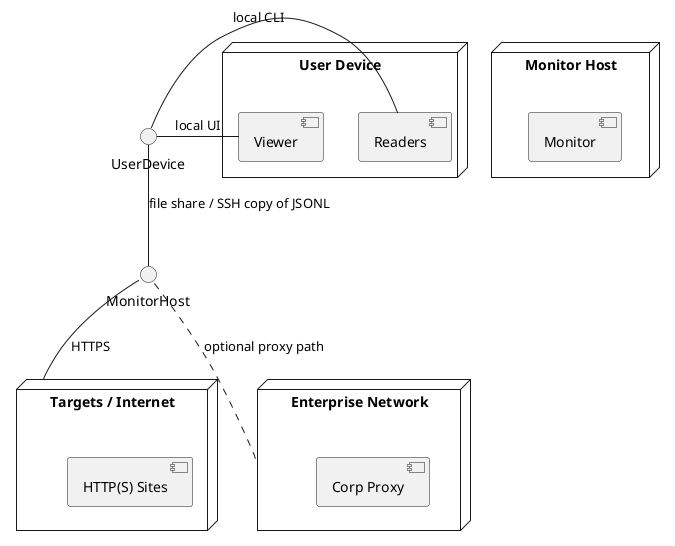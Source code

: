@startuml Deployment
node "User Device" {
  component Viewer
  component Readers
}
node "Monitor Host" {
  component Monitor
}
node "Targets / Internet" as Net {
  component "HTTP(S) Sites"
}
node "Enterprise Network" as Ent {
  component "Corp Proxy" as CorpProxy
}

MonitorHost -down- Net : HTTPS
MonitorHost -[dashed]- Ent : optional proxy path
UserDevice -down- MonitorHost : file share / SSH copy of JSONL
UserDevice -right- Readers : local CLI
UserDevice -right- Viewer : local UI
@enduml
